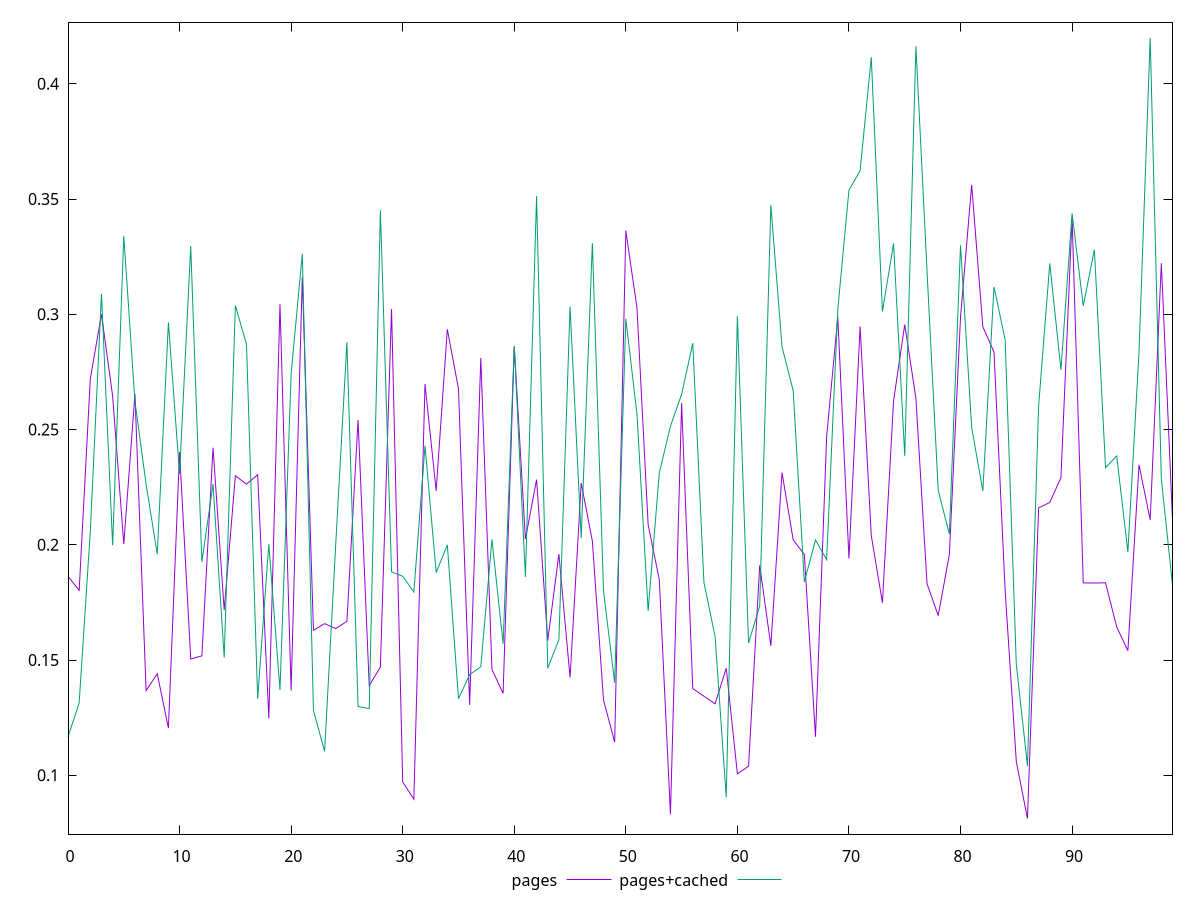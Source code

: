 reset

$pages <<EOF
0 0.1863167807424289
1 0.18023838244825202
2 0.2721148442735286
3 0.3000002758387139
4 0.26455928810996143
5 0.20032150580668467
6 0.26535523168444913
7 0.13674371625074053
8 0.1440505245034827
9 0.12045475926894995
10 0.24024436872571747
11 0.15046176459387256
12 0.151817312862162
13 0.24212646869731877
14 0.1717088590653502
15 0.22995008978691772
16 0.22629966076668973
17 0.23040634008692443
18 0.12476710632364657
19 0.3043841674403338
20 0.1367296315248171
21 0.3160906729822674
22 0.16290732028598642
23 0.1657923847534395
24 0.1636507293962064
25 0.16678851936147485
26 0.2540779372611713
27 0.13892678620626756
28 0.1469338654235486
29 0.30227205442920135
30 0.09706880872671529
31 0.08964389512638916
32 0.2697739261232548
33 0.22344577961953452
34 0.2935083691895146
35 0.26769593614844434
36 0.13052212135404742
37 0.2810601368799702
38 0.14589207298926044
39 0.1355511404926171
40 0.28603199902022924
41 0.20254322351844445
42 0.2282658854235898
43 0.15839381152699136
44 0.1959780149761826
45 0.14241040792803975
46 0.22679017283435626
47 0.20164883892572238
48 0.13263512709360215
49 0.11442746218718346
50 0.33628555001853466
51 0.3027125940899777
52 0.20871514138358968
53 0.18485179118059325
54 0.08308433292117554
55 0.2614315660227081
56 0.1376004605195214
57 0.13429086295311207
58 0.13101985321113818
59 0.14645726694834943
60 0.10063308159607344
61 0.10393131865935859
62 0.1910457344739125
63 0.15618445727650068
64 0.23130632864766487
65 0.2021587741172609
66 0.19582868254545413
67 0.11669085239754555
68 0.2469300725653625
69 0.29872461138130957
70 0.19407748938305602
71 0.2947186435436689
72 0.20401669570139108
73 0.17484247387892615
74 0.2625151754147978
75 0.29552065706576336
76 0.26360737576034576
77 0.18306546990573938
78 0.16928566726129934
79 0.19576190975590532
80 0.29876580993452745
81 0.35615926571629913
82 0.2945809542781758
83 0.2836663748668491
84 0.18009413265121027
85 0.10594377867206123
86 0.08123592585952022
87 0.21604611782663885
88 0.2183740955905875
89 0.22910674366738626
90 0.3418785917702948
91 0.18346333879342794
92 0.18341161897025807
93 0.18351251856042075
94 0.16430161056142484
95 0.15408454803951516
96 0.2346978281159109
97 0.21082224782063277
98 0.3221810486341212
99 0.2108737769738524
EOF

$pagesCached <<EOF
0 0.11662224443967016
1 0.1314045488336211
2 0.20583244360311057
3 0.30884376171384204
4 0.19979343145260484
5 0.3339726488534693
6 0.2622390182615535
7 0.22624999310384208
8 0.19590075036567453
9 0.2964620257051783
10 0.23063625976349894
11 0.3296246547203967
12 0.1925729869204332
13 0.22640551080592683
14 0.15109616922090166
15 0.3038294048623731
16 0.2869611457826121
17 0.13321428596863985
18 0.2002374695161701
19 0.13700156386156043
20 0.27404043761228425
21 0.326246046707558
22 0.12814777430182034
23 0.1103493421021353
24 0.2004002326402114
25 0.28787631431986244
26 0.12980306761628638
27 0.12896653788315743
28 0.34519830696907183
29 0.18825702681737397
30 0.18633552566441747
31 0.1795119948370857
32 0.2429714343539007
33 0.1879840919223636
34 0.1999733972687592
35 0.1332054339809083
36 0.14365442817006085
37 0.1470863080504939
38 0.20230973314211087
39 0.15705654101236188
40 0.2862554772735137
41 0.18607277664100913
42 0.3512582359027164
43 0.1464919410990556
44 0.15879066806253475
45 0.3033334429707557
46 0.20296073807429255
47 0.3309046939976001
48 0.17993246398605095
49 0.1401233346929615
50 0.298073025198915
51 0.25670568620779377
52 0.17136478190928503
53 0.23121435400101742
54 0.25144778175874455
55 0.26526683527025624
56 0.28744290188305943
57 0.18366396966604184
58 0.1601580379900605
59 0.09051260494137382
60 0.2991665623651448
61 0.15735307351693384
62 0.17345687900754597
63 0.34738542246206555
64 0.28588515505635675
65 0.2669011773806468
66 0.18392369126314215
67 0.2021079642298859
68 0.1935182733993044
69 0.30216690734580404
70 0.35391742162871287
71 0.36230613003204104
72 0.4115280383246538
73 0.30127245382023127
74 0.3307097394051809
75 0.23861827227310517
76 0.41634874621878837
77 0.31852355148465133
78 0.223586289157909
79 0.20468465093091126
80 0.32993110489403116
81 0.2508313254981375
82 0.22335452277235582
83 0.31189172975374774
84 0.28896063308253017
85 0.14807935240840617
86 0.10408302876144225
87 0.2602099720529624
88 0.3220971758839201
89 0.27592170351127016
90 0.3437455016304057
91 0.3036901072341674
92 0.32803066926600416
93 0.23344701616413077
94 0.2385742390526859
95 0.19692415717387418
96 0.2837424839690006
97 0.4199285453292443
98 0.2284534448695657
99 0.1825930783549277
EOF

set key outside below
set xrange [0:99]
set yrange [0.07446207347012573:0.42670239771863877]
set trange [0.07446207347012573:0.42670239771863877]
set terminal svg size 640, 520 enhanced background rgb 'white'
set output "report_00013_2021-02-09T12-04-24.940Z/meta/pScore/comparison/line/0_vs_1.svg"

plot $pages title "pages" with line, \
     $pagesCached title "pages+cached" with line

reset

